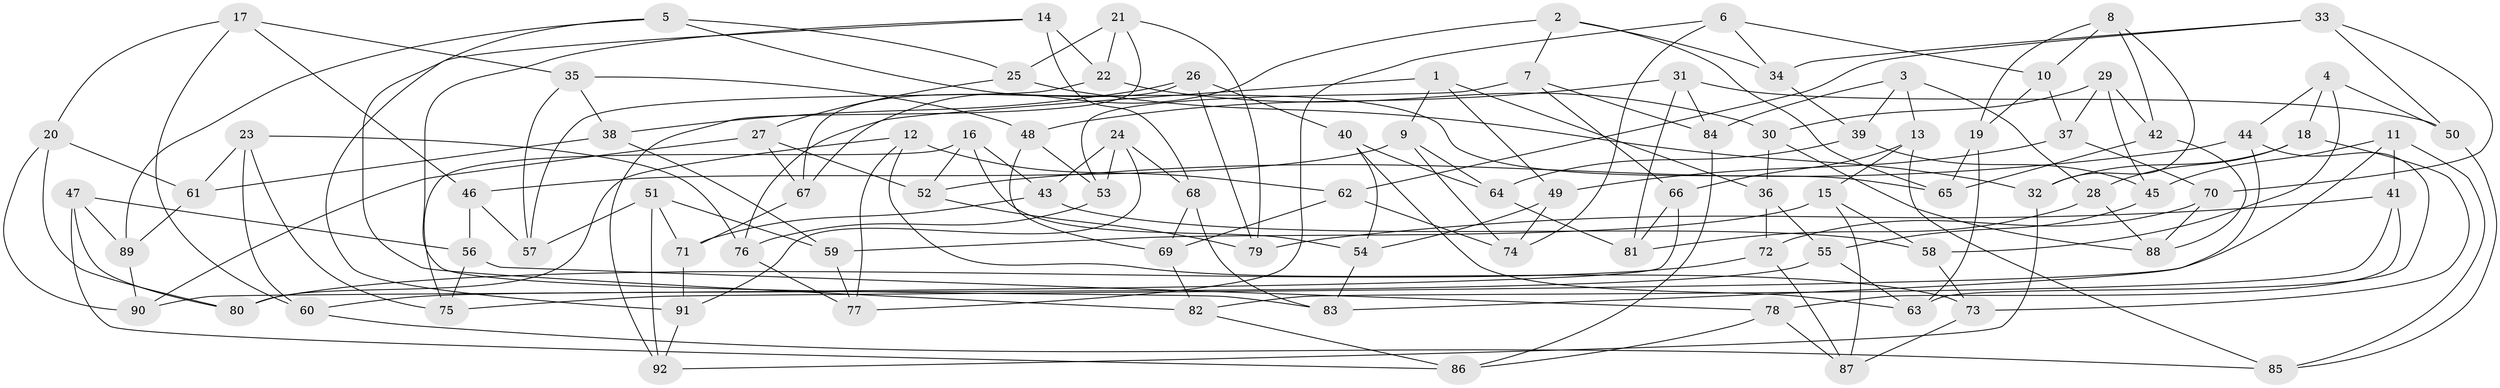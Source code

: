 // coarse degree distribution, {6: 0.6181818181818182, 4: 0.3090909090909091, 3: 0.01818181818181818, 5: 0.05454545454545454}
// Generated by graph-tools (version 1.1) at 2025/42/03/06/25 10:42:23]
// undirected, 92 vertices, 184 edges
graph export_dot {
graph [start="1"]
  node [color=gray90,style=filled];
  1;
  2;
  3;
  4;
  5;
  6;
  7;
  8;
  9;
  10;
  11;
  12;
  13;
  14;
  15;
  16;
  17;
  18;
  19;
  20;
  21;
  22;
  23;
  24;
  25;
  26;
  27;
  28;
  29;
  30;
  31;
  32;
  33;
  34;
  35;
  36;
  37;
  38;
  39;
  40;
  41;
  42;
  43;
  44;
  45;
  46;
  47;
  48;
  49;
  50;
  51;
  52;
  53;
  54;
  55;
  56;
  57;
  58;
  59;
  60;
  61;
  62;
  63;
  64;
  65;
  66;
  67;
  68;
  69;
  70;
  71;
  72;
  73;
  74;
  75;
  76;
  77;
  78;
  79;
  80;
  81;
  82;
  83;
  84;
  85;
  86;
  87;
  88;
  89;
  90;
  91;
  92;
  1 -- 36;
  1 -- 9;
  1 -- 76;
  1 -- 49;
  2 -- 7;
  2 -- 34;
  2 -- 67;
  2 -- 65;
  3 -- 13;
  3 -- 84;
  3 -- 28;
  3 -- 39;
  4 -- 50;
  4 -- 58;
  4 -- 44;
  4 -- 18;
  5 -- 65;
  5 -- 82;
  5 -- 25;
  5 -- 89;
  6 -- 74;
  6 -- 10;
  6 -- 34;
  6 -- 77;
  7 -- 53;
  7 -- 84;
  7 -- 66;
  8 -- 19;
  8 -- 42;
  8 -- 32;
  8 -- 10;
  9 -- 46;
  9 -- 64;
  9 -- 74;
  10 -- 37;
  10 -- 19;
  11 -- 41;
  11 -- 45;
  11 -- 75;
  11 -- 85;
  12 -- 62;
  12 -- 73;
  12 -- 77;
  12 -- 80;
  13 -- 66;
  13 -- 85;
  13 -- 15;
  14 -- 91;
  14 -- 83;
  14 -- 22;
  14 -- 68;
  15 -- 87;
  15 -- 59;
  15 -- 58;
  16 -- 43;
  16 -- 54;
  16 -- 52;
  16 -- 75;
  17 -- 20;
  17 -- 35;
  17 -- 46;
  17 -- 60;
  18 -- 32;
  18 -- 28;
  18 -- 73;
  19 -- 63;
  19 -- 65;
  20 -- 61;
  20 -- 90;
  20 -- 80;
  21 -- 79;
  21 -- 92;
  21 -- 22;
  21 -- 25;
  22 -- 30;
  22 -- 57;
  23 -- 60;
  23 -- 75;
  23 -- 61;
  23 -- 76;
  24 -- 91;
  24 -- 68;
  24 -- 43;
  24 -- 53;
  25 -- 32;
  25 -- 27;
  26 -- 79;
  26 -- 40;
  26 -- 67;
  26 -- 38;
  27 -- 52;
  27 -- 90;
  27 -- 67;
  28 -- 88;
  28 -- 81;
  29 -- 42;
  29 -- 45;
  29 -- 30;
  29 -- 37;
  30 -- 88;
  30 -- 36;
  31 -- 84;
  31 -- 48;
  31 -- 50;
  31 -- 81;
  32 -- 92;
  33 -- 34;
  33 -- 62;
  33 -- 70;
  33 -- 50;
  34 -- 39;
  35 -- 57;
  35 -- 38;
  35 -- 48;
  36 -- 55;
  36 -- 72;
  37 -- 70;
  37 -- 49;
  38 -- 61;
  38 -- 59;
  39 -- 45;
  39 -- 64;
  40 -- 63;
  40 -- 64;
  40 -- 54;
  41 -- 82;
  41 -- 78;
  41 -- 79;
  42 -- 88;
  42 -- 65;
  43 -- 71;
  43 -- 58;
  44 -- 52;
  44 -- 83;
  44 -- 63;
  45 -- 55;
  46 -- 56;
  46 -- 57;
  47 -- 56;
  47 -- 80;
  47 -- 89;
  47 -- 86;
  48 -- 53;
  48 -- 69;
  49 -- 54;
  49 -- 74;
  50 -- 85;
  51 -- 71;
  51 -- 92;
  51 -- 59;
  51 -- 57;
  52 -- 79;
  53 -- 76;
  54 -- 83;
  55 -- 60;
  55 -- 63;
  56 -- 78;
  56 -- 75;
  58 -- 73;
  59 -- 77;
  60 -- 85;
  61 -- 89;
  62 -- 74;
  62 -- 69;
  64 -- 81;
  66 -- 81;
  66 -- 90;
  67 -- 71;
  68 -- 83;
  68 -- 69;
  69 -- 82;
  70 -- 88;
  70 -- 72;
  71 -- 91;
  72 -- 80;
  72 -- 87;
  73 -- 87;
  76 -- 77;
  78 -- 87;
  78 -- 86;
  82 -- 86;
  84 -- 86;
  89 -- 90;
  91 -- 92;
}
